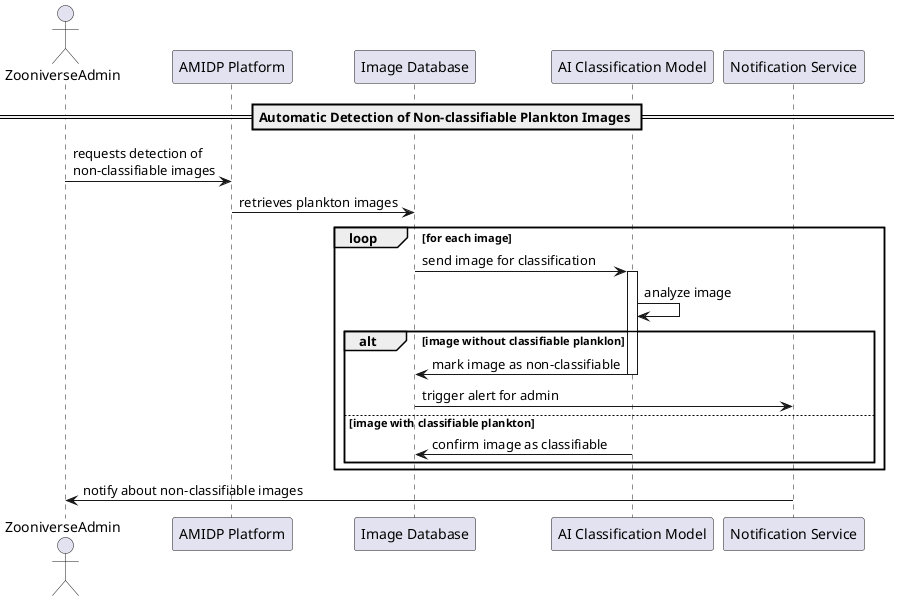 @startuml
actor ZooniverseAdmin as admin
participant "AMIDP Platform" as platform
participant "Image Database" as db
participant "AI Classification Model" as ai
participant "Notification Service" as notify

== Automatic Detection of Non-classifiable Plankton Images ==
admin -> platform : requests detection of\nnon-classifiable images
platform -> db : retrieves plankton images
loop for each image
    db -> ai : send image for classification
    activate ai
    ai -> ai : analyze image
    alt image without classifiable planklon
        ai -> db : mark image as non-classifiable
        deactivate ai
        db -> notify : trigger alert for admin
    else image with classifiable plankton
        ai -> db : confirm image as classifiable
        deactivate ai
    end
end
notify -> admin : notify about non-classifiable images
@enduml
